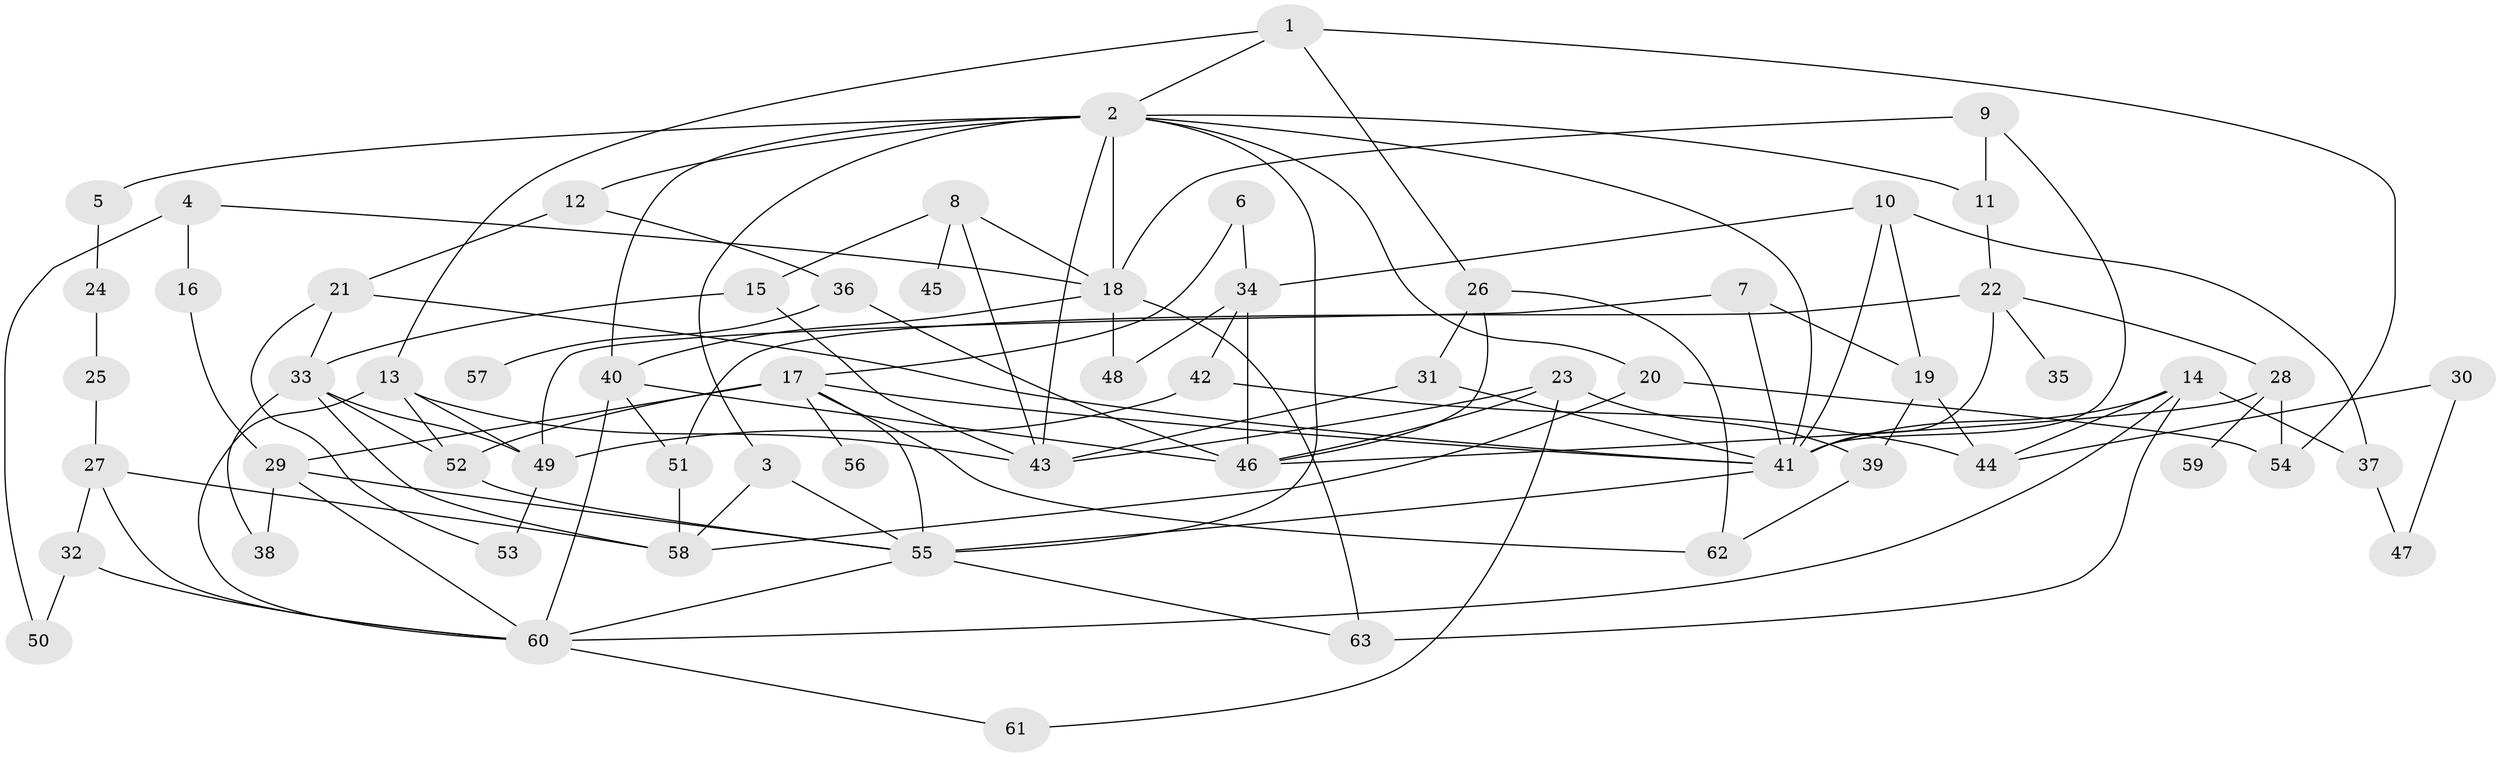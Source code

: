 // original degree distribution, {10: 0.008, 5: 0.072, 4: 0.112, 3: 0.24, 2: 0.352, 7: 0.016, 8: 0.032, 6: 0.016, 1: 0.152}
// Generated by graph-tools (version 1.1) at 2025/01/03/09/25 03:01:05]
// undirected, 63 vertices, 118 edges
graph export_dot {
graph [start="1"]
  node [color=gray90,style=filled];
  1;
  2;
  3;
  4;
  5;
  6;
  7;
  8;
  9;
  10;
  11;
  12;
  13;
  14;
  15;
  16;
  17;
  18;
  19;
  20;
  21;
  22;
  23;
  24;
  25;
  26;
  27;
  28;
  29;
  30;
  31;
  32;
  33;
  34;
  35;
  36;
  37;
  38;
  39;
  40;
  41;
  42;
  43;
  44;
  45;
  46;
  47;
  48;
  49;
  50;
  51;
  52;
  53;
  54;
  55;
  56;
  57;
  58;
  59;
  60;
  61;
  62;
  63;
  1 -- 2 [weight=1.0];
  1 -- 13 [weight=1.0];
  1 -- 26 [weight=1.0];
  1 -- 54 [weight=1.0];
  2 -- 3 [weight=1.0];
  2 -- 5 [weight=1.0];
  2 -- 11 [weight=1.0];
  2 -- 12 [weight=1.0];
  2 -- 18 [weight=1.0];
  2 -- 20 [weight=1.0];
  2 -- 40 [weight=1.0];
  2 -- 41 [weight=1.0];
  2 -- 43 [weight=1.0];
  2 -- 55 [weight=1.0];
  3 -- 55 [weight=1.0];
  3 -- 58 [weight=1.0];
  4 -- 16 [weight=1.0];
  4 -- 18 [weight=1.0];
  4 -- 50 [weight=1.0];
  5 -- 24 [weight=1.0];
  6 -- 17 [weight=1.0];
  6 -- 34 [weight=1.0];
  7 -- 19 [weight=1.0];
  7 -- 41 [weight=1.0];
  7 -- 49 [weight=1.0];
  8 -- 15 [weight=1.0];
  8 -- 18 [weight=1.0];
  8 -- 43 [weight=1.0];
  8 -- 45 [weight=1.0];
  9 -- 11 [weight=1.0];
  9 -- 18 [weight=1.0];
  9 -- 41 [weight=1.0];
  10 -- 19 [weight=1.0];
  10 -- 34 [weight=1.0];
  10 -- 37 [weight=1.0];
  10 -- 41 [weight=1.0];
  11 -- 22 [weight=1.0];
  12 -- 21 [weight=1.0];
  12 -- 36 [weight=1.0];
  13 -- 43 [weight=1.0];
  13 -- 49 [weight=1.0];
  13 -- 52 [weight=1.0];
  13 -- 60 [weight=1.0];
  14 -- 37 [weight=1.0];
  14 -- 41 [weight=1.0];
  14 -- 44 [weight=1.0];
  14 -- 60 [weight=1.0];
  14 -- 63 [weight=1.0];
  15 -- 33 [weight=1.0];
  15 -- 43 [weight=1.0];
  16 -- 29 [weight=1.0];
  17 -- 29 [weight=1.0];
  17 -- 41 [weight=1.0];
  17 -- 52 [weight=1.0];
  17 -- 55 [weight=2.0];
  17 -- 56 [weight=1.0];
  17 -- 62 [weight=1.0];
  18 -- 40 [weight=1.0];
  18 -- 48 [weight=1.0];
  18 -- 63 [weight=1.0];
  19 -- 39 [weight=1.0];
  19 -- 44 [weight=1.0];
  20 -- 54 [weight=1.0];
  20 -- 58 [weight=1.0];
  21 -- 33 [weight=1.0];
  21 -- 41 [weight=1.0];
  21 -- 53 [weight=1.0];
  22 -- 28 [weight=1.0];
  22 -- 35 [weight=1.0];
  22 -- 41 [weight=1.0];
  22 -- 51 [weight=1.0];
  23 -- 39 [weight=1.0];
  23 -- 43 [weight=1.0];
  23 -- 46 [weight=1.0];
  23 -- 61 [weight=1.0];
  24 -- 25 [weight=1.0];
  25 -- 27 [weight=1.0];
  26 -- 31 [weight=1.0];
  26 -- 46 [weight=1.0];
  26 -- 62 [weight=1.0];
  27 -- 32 [weight=1.0];
  27 -- 58 [weight=1.0];
  27 -- 60 [weight=1.0];
  28 -- 46 [weight=1.0];
  28 -- 54 [weight=2.0];
  28 -- 59 [weight=1.0];
  29 -- 38 [weight=1.0];
  29 -- 55 [weight=1.0];
  29 -- 60 [weight=1.0];
  30 -- 44 [weight=1.0];
  30 -- 47 [weight=1.0];
  31 -- 41 [weight=1.0];
  31 -- 43 [weight=1.0];
  32 -- 50 [weight=1.0];
  32 -- 60 [weight=1.0];
  33 -- 38 [weight=1.0];
  33 -- 49 [weight=1.0];
  33 -- 52 [weight=1.0];
  33 -- 58 [weight=1.0];
  34 -- 42 [weight=1.0];
  34 -- 46 [weight=1.0];
  34 -- 48 [weight=1.0];
  36 -- 46 [weight=1.0];
  36 -- 57 [weight=1.0];
  37 -- 47 [weight=1.0];
  39 -- 62 [weight=1.0];
  40 -- 46 [weight=1.0];
  40 -- 51 [weight=1.0];
  40 -- 60 [weight=1.0];
  41 -- 55 [weight=2.0];
  42 -- 44 [weight=1.0];
  42 -- 49 [weight=1.0];
  49 -- 53 [weight=1.0];
  51 -- 58 [weight=1.0];
  52 -- 55 [weight=1.0];
  55 -- 60 [weight=1.0];
  55 -- 63 [weight=1.0];
  60 -- 61 [weight=1.0];
}
